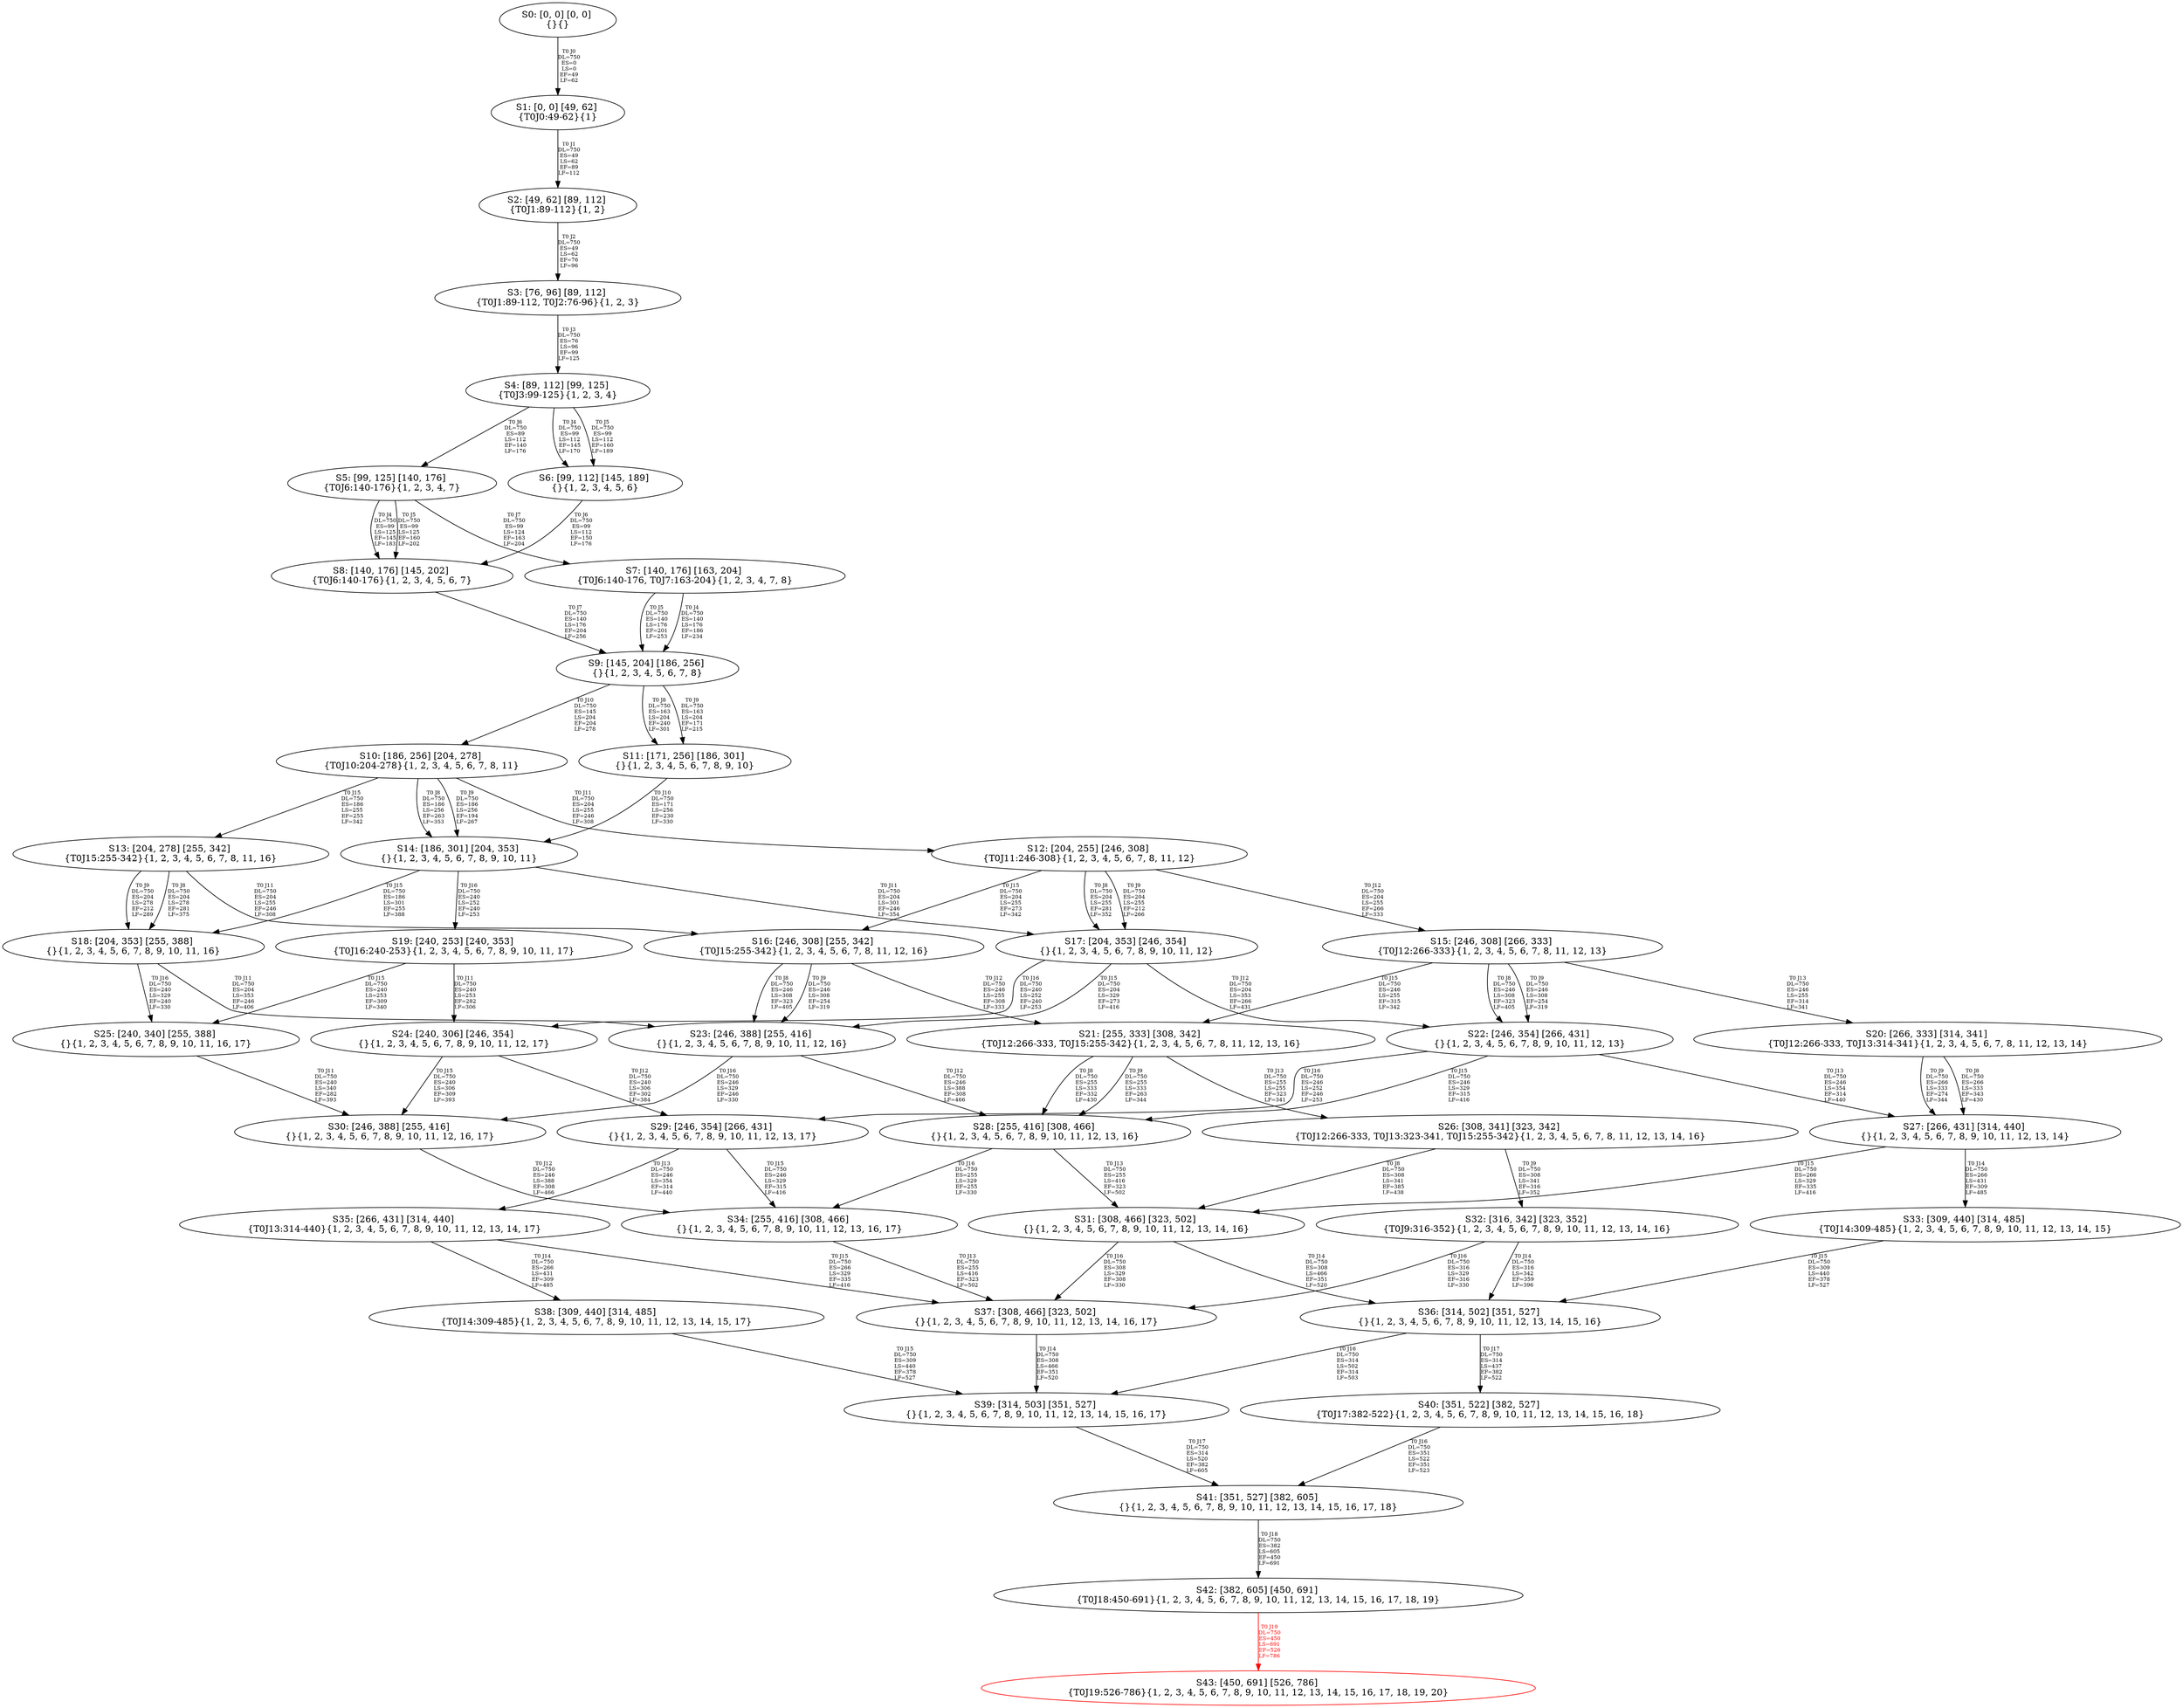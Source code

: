 digraph {
	S0[label="S0: [0, 0] [0, 0] \n{}{}"];
	S1[label="S1: [0, 0] [49, 62] \n{T0J0:49-62}{1}"];
	S2[label="S2: [49, 62] [89, 112] \n{T0J1:89-112}{1, 2}"];
	S3[label="S3: [76, 96] [89, 112] \n{T0J1:89-112, T0J2:76-96}{1, 2, 3}"];
	S4[label="S4: [89, 112] [99, 125] \n{T0J3:99-125}{1, 2, 3, 4}"];
	S5[label="S5: [99, 125] [140, 176] \n{T0J6:140-176}{1, 2, 3, 4, 7}"];
	S6[label="S6: [99, 112] [145, 189] \n{}{1, 2, 3, 4, 5, 6}"];
	S7[label="S7: [140, 176] [163, 204] \n{T0J6:140-176, T0J7:163-204}{1, 2, 3, 4, 7, 8}"];
	S8[label="S8: [140, 176] [145, 202] \n{T0J6:140-176}{1, 2, 3, 4, 5, 6, 7}"];
	S9[label="S9: [145, 204] [186, 256] \n{}{1, 2, 3, 4, 5, 6, 7, 8}"];
	S10[label="S10: [186, 256] [204, 278] \n{T0J10:204-278}{1, 2, 3, 4, 5, 6, 7, 8, 11}"];
	S11[label="S11: [171, 256] [186, 301] \n{}{1, 2, 3, 4, 5, 6, 7, 8, 9, 10}"];
	S12[label="S12: [204, 255] [246, 308] \n{T0J11:246-308}{1, 2, 3, 4, 5, 6, 7, 8, 11, 12}"];
	S13[label="S13: [204, 278] [255, 342] \n{T0J15:255-342}{1, 2, 3, 4, 5, 6, 7, 8, 11, 16}"];
	S14[label="S14: [186, 301] [204, 353] \n{}{1, 2, 3, 4, 5, 6, 7, 8, 9, 10, 11}"];
	S15[label="S15: [246, 308] [266, 333] \n{T0J12:266-333}{1, 2, 3, 4, 5, 6, 7, 8, 11, 12, 13}"];
	S16[label="S16: [246, 308] [255, 342] \n{T0J15:255-342}{1, 2, 3, 4, 5, 6, 7, 8, 11, 12, 16}"];
	S17[label="S17: [204, 353] [246, 354] \n{}{1, 2, 3, 4, 5, 6, 7, 8, 9, 10, 11, 12}"];
	S18[label="S18: [204, 353] [255, 388] \n{}{1, 2, 3, 4, 5, 6, 7, 8, 9, 10, 11, 16}"];
	S19[label="S19: [240, 253] [240, 353] \n{T0J16:240-253}{1, 2, 3, 4, 5, 6, 7, 8, 9, 10, 11, 17}"];
	S20[label="S20: [266, 333] [314, 341] \n{T0J12:266-333, T0J13:314-341}{1, 2, 3, 4, 5, 6, 7, 8, 11, 12, 13, 14}"];
	S21[label="S21: [255, 333] [308, 342] \n{T0J12:266-333, T0J15:255-342}{1, 2, 3, 4, 5, 6, 7, 8, 11, 12, 13, 16}"];
	S22[label="S22: [246, 354] [266, 431] \n{}{1, 2, 3, 4, 5, 6, 7, 8, 9, 10, 11, 12, 13}"];
	S23[label="S23: [246, 388] [255, 416] \n{}{1, 2, 3, 4, 5, 6, 7, 8, 9, 10, 11, 12, 16}"];
	S24[label="S24: [240, 306] [246, 354] \n{}{1, 2, 3, 4, 5, 6, 7, 8, 9, 10, 11, 12, 17}"];
	S25[label="S25: [240, 340] [255, 388] \n{}{1, 2, 3, 4, 5, 6, 7, 8, 9, 10, 11, 16, 17}"];
	S26[label="S26: [308, 341] [323, 342] \n{T0J12:266-333, T0J13:323-341, T0J15:255-342}{1, 2, 3, 4, 5, 6, 7, 8, 11, 12, 13, 14, 16}"];
	S27[label="S27: [266, 431] [314, 440] \n{}{1, 2, 3, 4, 5, 6, 7, 8, 9, 10, 11, 12, 13, 14}"];
	S28[label="S28: [255, 416] [308, 466] \n{}{1, 2, 3, 4, 5, 6, 7, 8, 9, 10, 11, 12, 13, 16}"];
	S29[label="S29: [246, 354] [266, 431] \n{}{1, 2, 3, 4, 5, 6, 7, 8, 9, 10, 11, 12, 13, 17}"];
	S30[label="S30: [246, 388] [255, 416] \n{}{1, 2, 3, 4, 5, 6, 7, 8, 9, 10, 11, 12, 16, 17}"];
	S31[label="S31: [308, 466] [323, 502] \n{}{1, 2, 3, 4, 5, 6, 7, 8, 9, 10, 11, 12, 13, 14, 16}"];
	S32[label="S32: [316, 342] [323, 352] \n{T0J9:316-352}{1, 2, 3, 4, 5, 6, 7, 8, 9, 10, 11, 12, 13, 14, 16}"];
	S33[label="S33: [309, 440] [314, 485] \n{T0J14:309-485}{1, 2, 3, 4, 5, 6, 7, 8, 9, 10, 11, 12, 13, 14, 15}"];
	S34[label="S34: [255, 416] [308, 466] \n{}{1, 2, 3, 4, 5, 6, 7, 8, 9, 10, 11, 12, 13, 16, 17}"];
	S35[label="S35: [266, 431] [314, 440] \n{T0J13:314-440}{1, 2, 3, 4, 5, 6, 7, 8, 9, 10, 11, 12, 13, 14, 17}"];
	S36[label="S36: [314, 502] [351, 527] \n{}{1, 2, 3, 4, 5, 6, 7, 8, 9, 10, 11, 12, 13, 14, 15, 16}"];
	S37[label="S37: [308, 466] [323, 502] \n{}{1, 2, 3, 4, 5, 6, 7, 8, 9, 10, 11, 12, 13, 14, 16, 17}"];
	S38[label="S38: [309, 440] [314, 485] \n{T0J14:309-485}{1, 2, 3, 4, 5, 6, 7, 8, 9, 10, 11, 12, 13, 14, 15, 17}"];
	S39[label="S39: [314, 503] [351, 527] \n{}{1, 2, 3, 4, 5, 6, 7, 8, 9, 10, 11, 12, 13, 14, 15, 16, 17}"];
	S40[label="S40: [351, 522] [382, 527] \n{T0J17:382-522}{1, 2, 3, 4, 5, 6, 7, 8, 9, 10, 11, 12, 13, 14, 15, 16, 18}"];
	S41[label="S41: [351, 527] [382, 605] \n{}{1, 2, 3, 4, 5, 6, 7, 8, 9, 10, 11, 12, 13, 14, 15, 16, 17, 18}"];
	S42[label="S42: [382, 605] [450, 691] \n{T0J18:450-691}{1, 2, 3, 4, 5, 6, 7, 8, 9, 10, 11, 12, 13, 14, 15, 16, 17, 18, 19}"];
	S43[label="S43: [450, 691] [526, 786] \n{T0J19:526-786}{1, 2, 3, 4, 5, 6, 7, 8, 9, 10, 11, 12, 13, 14, 15, 16, 17, 18, 19, 20}"];
	S0 -> S1[label="T0 J0\nDL=750\nES=0\nLS=0\nEF=49\nLF=62",fontsize=8];
	S1 -> S2[label="T0 J1\nDL=750\nES=49\nLS=62\nEF=89\nLF=112",fontsize=8];
	S2 -> S3[label="T0 J2\nDL=750\nES=49\nLS=62\nEF=76\nLF=96",fontsize=8];
	S3 -> S4[label="T0 J3\nDL=750\nES=76\nLS=96\nEF=99\nLF=125",fontsize=8];
	S4 -> S6[label="T0 J4\nDL=750\nES=99\nLS=112\nEF=145\nLF=170",fontsize=8];
	S4 -> S6[label="T0 J5\nDL=750\nES=99\nLS=112\nEF=160\nLF=189",fontsize=8];
	S4 -> S5[label="T0 J6\nDL=750\nES=89\nLS=112\nEF=140\nLF=176",fontsize=8];
	S5 -> S8[label="T0 J4\nDL=750\nES=99\nLS=125\nEF=145\nLF=183",fontsize=8];
	S5 -> S8[label="T0 J5\nDL=750\nES=99\nLS=125\nEF=160\nLF=202",fontsize=8];
	S5 -> S7[label="T0 J7\nDL=750\nES=99\nLS=124\nEF=163\nLF=204",fontsize=8];
	S6 -> S8[label="T0 J6\nDL=750\nES=99\nLS=112\nEF=150\nLF=176",fontsize=8];
	S7 -> S9[label="T0 J4\nDL=750\nES=140\nLS=176\nEF=186\nLF=234",fontsize=8];
	S7 -> S9[label="T0 J5\nDL=750\nES=140\nLS=176\nEF=201\nLF=253",fontsize=8];
	S8 -> S9[label="T0 J7\nDL=750\nES=140\nLS=176\nEF=204\nLF=256",fontsize=8];
	S9 -> S11[label="T0 J8\nDL=750\nES=163\nLS=204\nEF=240\nLF=301",fontsize=8];
	S9 -> S11[label="T0 J9\nDL=750\nES=163\nLS=204\nEF=171\nLF=215",fontsize=8];
	S9 -> S10[label="T0 J10\nDL=750\nES=145\nLS=204\nEF=204\nLF=278",fontsize=8];
	S10 -> S14[label="T0 J8\nDL=750\nES=186\nLS=256\nEF=263\nLF=353",fontsize=8];
	S10 -> S14[label="T0 J9\nDL=750\nES=186\nLS=256\nEF=194\nLF=267",fontsize=8];
	S10 -> S12[label="T0 J11\nDL=750\nES=204\nLS=255\nEF=246\nLF=308",fontsize=8];
	S10 -> S13[label="T0 J15\nDL=750\nES=186\nLS=255\nEF=255\nLF=342",fontsize=8];
	S11 -> S14[label="T0 J10\nDL=750\nES=171\nLS=256\nEF=230\nLF=330",fontsize=8];
	S12 -> S17[label="T0 J8\nDL=750\nES=204\nLS=255\nEF=281\nLF=352",fontsize=8];
	S12 -> S17[label="T0 J9\nDL=750\nES=204\nLS=255\nEF=212\nLF=266",fontsize=8];
	S12 -> S15[label="T0 J12\nDL=750\nES=204\nLS=255\nEF=266\nLF=333",fontsize=8];
	S12 -> S16[label="T0 J15\nDL=750\nES=204\nLS=255\nEF=273\nLF=342",fontsize=8];
	S13 -> S18[label="T0 J8\nDL=750\nES=204\nLS=278\nEF=281\nLF=375",fontsize=8];
	S13 -> S18[label="T0 J9\nDL=750\nES=204\nLS=278\nEF=212\nLF=289",fontsize=8];
	S13 -> S16[label="T0 J11\nDL=750\nES=204\nLS=255\nEF=246\nLF=308",fontsize=8];
	S14 -> S17[label="T0 J11\nDL=750\nES=204\nLS=301\nEF=246\nLF=354",fontsize=8];
	S14 -> S18[label="T0 J15\nDL=750\nES=186\nLS=301\nEF=255\nLF=388",fontsize=8];
	S14 -> S19[label="T0 J16\nDL=750\nES=240\nLS=252\nEF=240\nLF=253",fontsize=8];
	S15 -> S22[label="T0 J8\nDL=750\nES=246\nLS=308\nEF=323\nLF=405",fontsize=8];
	S15 -> S22[label="T0 J9\nDL=750\nES=246\nLS=308\nEF=254\nLF=319",fontsize=8];
	S15 -> S20[label="T0 J13\nDL=750\nES=246\nLS=255\nEF=314\nLF=341",fontsize=8];
	S15 -> S21[label="T0 J15\nDL=750\nES=246\nLS=255\nEF=315\nLF=342",fontsize=8];
	S16 -> S23[label="T0 J8\nDL=750\nES=246\nLS=308\nEF=323\nLF=405",fontsize=8];
	S16 -> S23[label="T0 J9\nDL=750\nES=246\nLS=308\nEF=254\nLF=319",fontsize=8];
	S16 -> S21[label="T0 J12\nDL=750\nES=246\nLS=255\nEF=308\nLF=333",fontsize=8];
	S17 -> S22[label="T0 J12\nDL=750\nES=204\nLS=353\nEF=266\nLF=431",fontsize=8];
	S17 -> S23[label="T0 J15\nDL=750\nES=204\nLS=329\nEF=273\nLF=416",fontsize=8];
	S17 -> S24[label="T0 J16\nDL=750\nES=240\nLS=252\nEF=240\nLF=253",fontsize=8];
	S18 -> S23[label="T0 J11\nDL=750\nES=204\nLS=353\nEF=246\nLF=406",fontsize=8];
	S18 -> S25[label="T0 J16\nDL=750\nES=240\nLS=329\nEF=240\nLF=330",fontsize=8];
	S19 -> S24[label="T0 J11\nDL=750\nES=240\nLS=253\nEF=282\nLF=306",fontsize=8];
	S19 -> S25[label="T0 J15\nDL=750\nES=240\nLS=253\nEF=309\nLF=340",fontsize=8];
	S20 -> S27[label="T0 J8\nDL=750\nES=266\nLS=333\nEF=343\nLF=430",fontsize=8];
	S20 -> S27[label="T0 J9\nDL=750\nES=266\nLS=333\nEF=274\nLF=344",fontsize=8];
	S21 -> S28[label="T0 J8\nDL=750\nES=255\nLS=333\nEF=332\nLF=430",fontsize=8];
	S21 -> S28[label="T0 J9\nDL=750\nES=255\nLS=333\nEF=263\nLF=344",fontsize=8];
	S21 -> S26[label="T0 J13\nDL=750\nES=255\nLS=255\nEF=323\nLF=341",fontsize=8];
	S22 -> S27[label="T0 J13\nDL=750\nES=246\nLS=354\nEF=314\nLF=440",fontsize=8];
	S22 -> S28[label="T0 J15\nDL=750\nES=246\nLS=329\nEF=315\nLF=416",fontsize=8];
	S22 -> S29[label="T0 J16\nDL=750\nES=246\nLS=252\nEF=246\nLF=253",fontsize=8];
	S23 -> S28[label="T0 J12\nDL=750\nES=246\nLS=388\nEF=308\nLF=466",fontsize=8];
	S23 -> S30[label="T0 J16\nDL=750\nES=246\nLS=329\nEF=246\nLF=330",fontsize=8];
	S24 -> S29[label="T0 J12\nDL=750\nES=240\nLS=306\nEF=302\nLF=384",fontsize=8];
	S24 -> S30[label="T0 J15\nDL=750\nES=240\nLS=306\nEF=309\nLF=393",fontsize=8];
	S25 -> S30[label="T0 J11\nDL=750\nES=240\nLS=340\nEF=282\nLF=393",fontsize=8];
	S26 -> S31[label="T0 J8\nDL=750\nES=308\nLS=341\nEF=385\nLF=438",fontsize=8];
	S26 -> S32[label="T0 J9\nDL=750\nES=308\nLS=341\nEF=316\nLF=352",fontsize=8];
	S27 -> S33[label="T0 J14\nDL=750\nES=266\nLS=431\nEF=309\nLF=485",fontsize=8];
	S27 -> S31[label="T0 J15\nDL=750\nES=266\nLS=329\nEF=335\nLF=416",fontsize=8];
	S28 -> S31[label="T0 J13\nDL=750\nES=255\nLS=416\nEF=323\nLF=502",fontsize=8];
	S28 -> S34[label="T0 J16\nDL=750\nES=255\nLS=329\nEF=255\nLF=330",fontsize=8];
	S29 -> S35[label="T0 J13\nDL=750\nES=246\nLS=354\nEF=314\nLF=440",fontsize=8];
	S29 -> S34[label="T0 J15\nDL=750\nES=246\nLS=329\nEF=315\nLF=416",fontsize=8];
	S30 -> S34[label="T0 J12\nDL=750\nES=246\nLS=388\nEF=308\nLF=466",fontsize=8];
	S31 -> S36[label="T0 J14\nDL=750\nES=308\nLS=466\nEF=351\nLF=520",fontsize=8];
	S31 -> S37[label="T0 J16\nDL=750\nES=308\nLS=329\nEF=308\nLF=330",fontsize=8];
	S32 -> S36[label="T0 J14\nDL=750\nES=316\nLS=342\nEF=359\nLF=396",fontsize=8];
	S32 -> S37[label="T0 J16\nDL=750\nES=316\nLS=329\nEF=316\nLF=330",fontsize=8];
	S33 -> S36[label="T0 J15\nDL=750\nES=309\nLS=440\nEF=378\nLF=527",fontsize=8];
	S34 -> S37[label="T0 J13\nDL=750\nES=255\nLS=416\nEF=323\nLF=502",fontsize=8];
	S35 -> S38[label="T0 J14\nDL=750\nES=266\nLS=431\nEF=309\nLF=485",fontsize=8];
	S35 -> S37[label="T0 J15\nDL=750\nES=266\nLS=329\nEF=335\nLF=416",fontsize=8];
	S36 -> S39[label="T0 J16\nDL=750\nES=314\nLS=502\nEF=314\nLF=503",fontsize=8];
	S36 -> S40[label="T0 J17\nDL=750\nES=314\nLS=437\nEF=382\nLF=522",fontsize=8];
	S37 -> S39[label="T0 J14\nDL=750\nES=308\nLS=466\nEF=351\nLF=520",fontsize=8];
	S38 -> S39[label="T0 J15\nDL=750\nES=309\nLS=440\nEF=378\nLF=527",fontsize=8];
	S39 -> S41[label="T0 J17\nDL=750\nES=314\nLS=520\nEF=382\nLF=605",fontsize=8];
	S40 -> S41[label="T0 J16\nDL=750\nES=351\nLS=522\nEF=351\nLF=523",fontsize=8];
	S41 -> S42[label="T0 J18\nDL=750\nES=382\nLS=605\nEF=450\nLF=691",fontsize=8];
	S42 -> S43[label="T0 J19\nDL=750\nES=450\nLS=691\nEF=526\nLF=786",color=Red,fontcolor=Red,fontsize=8];
S43[color=Red];
}

